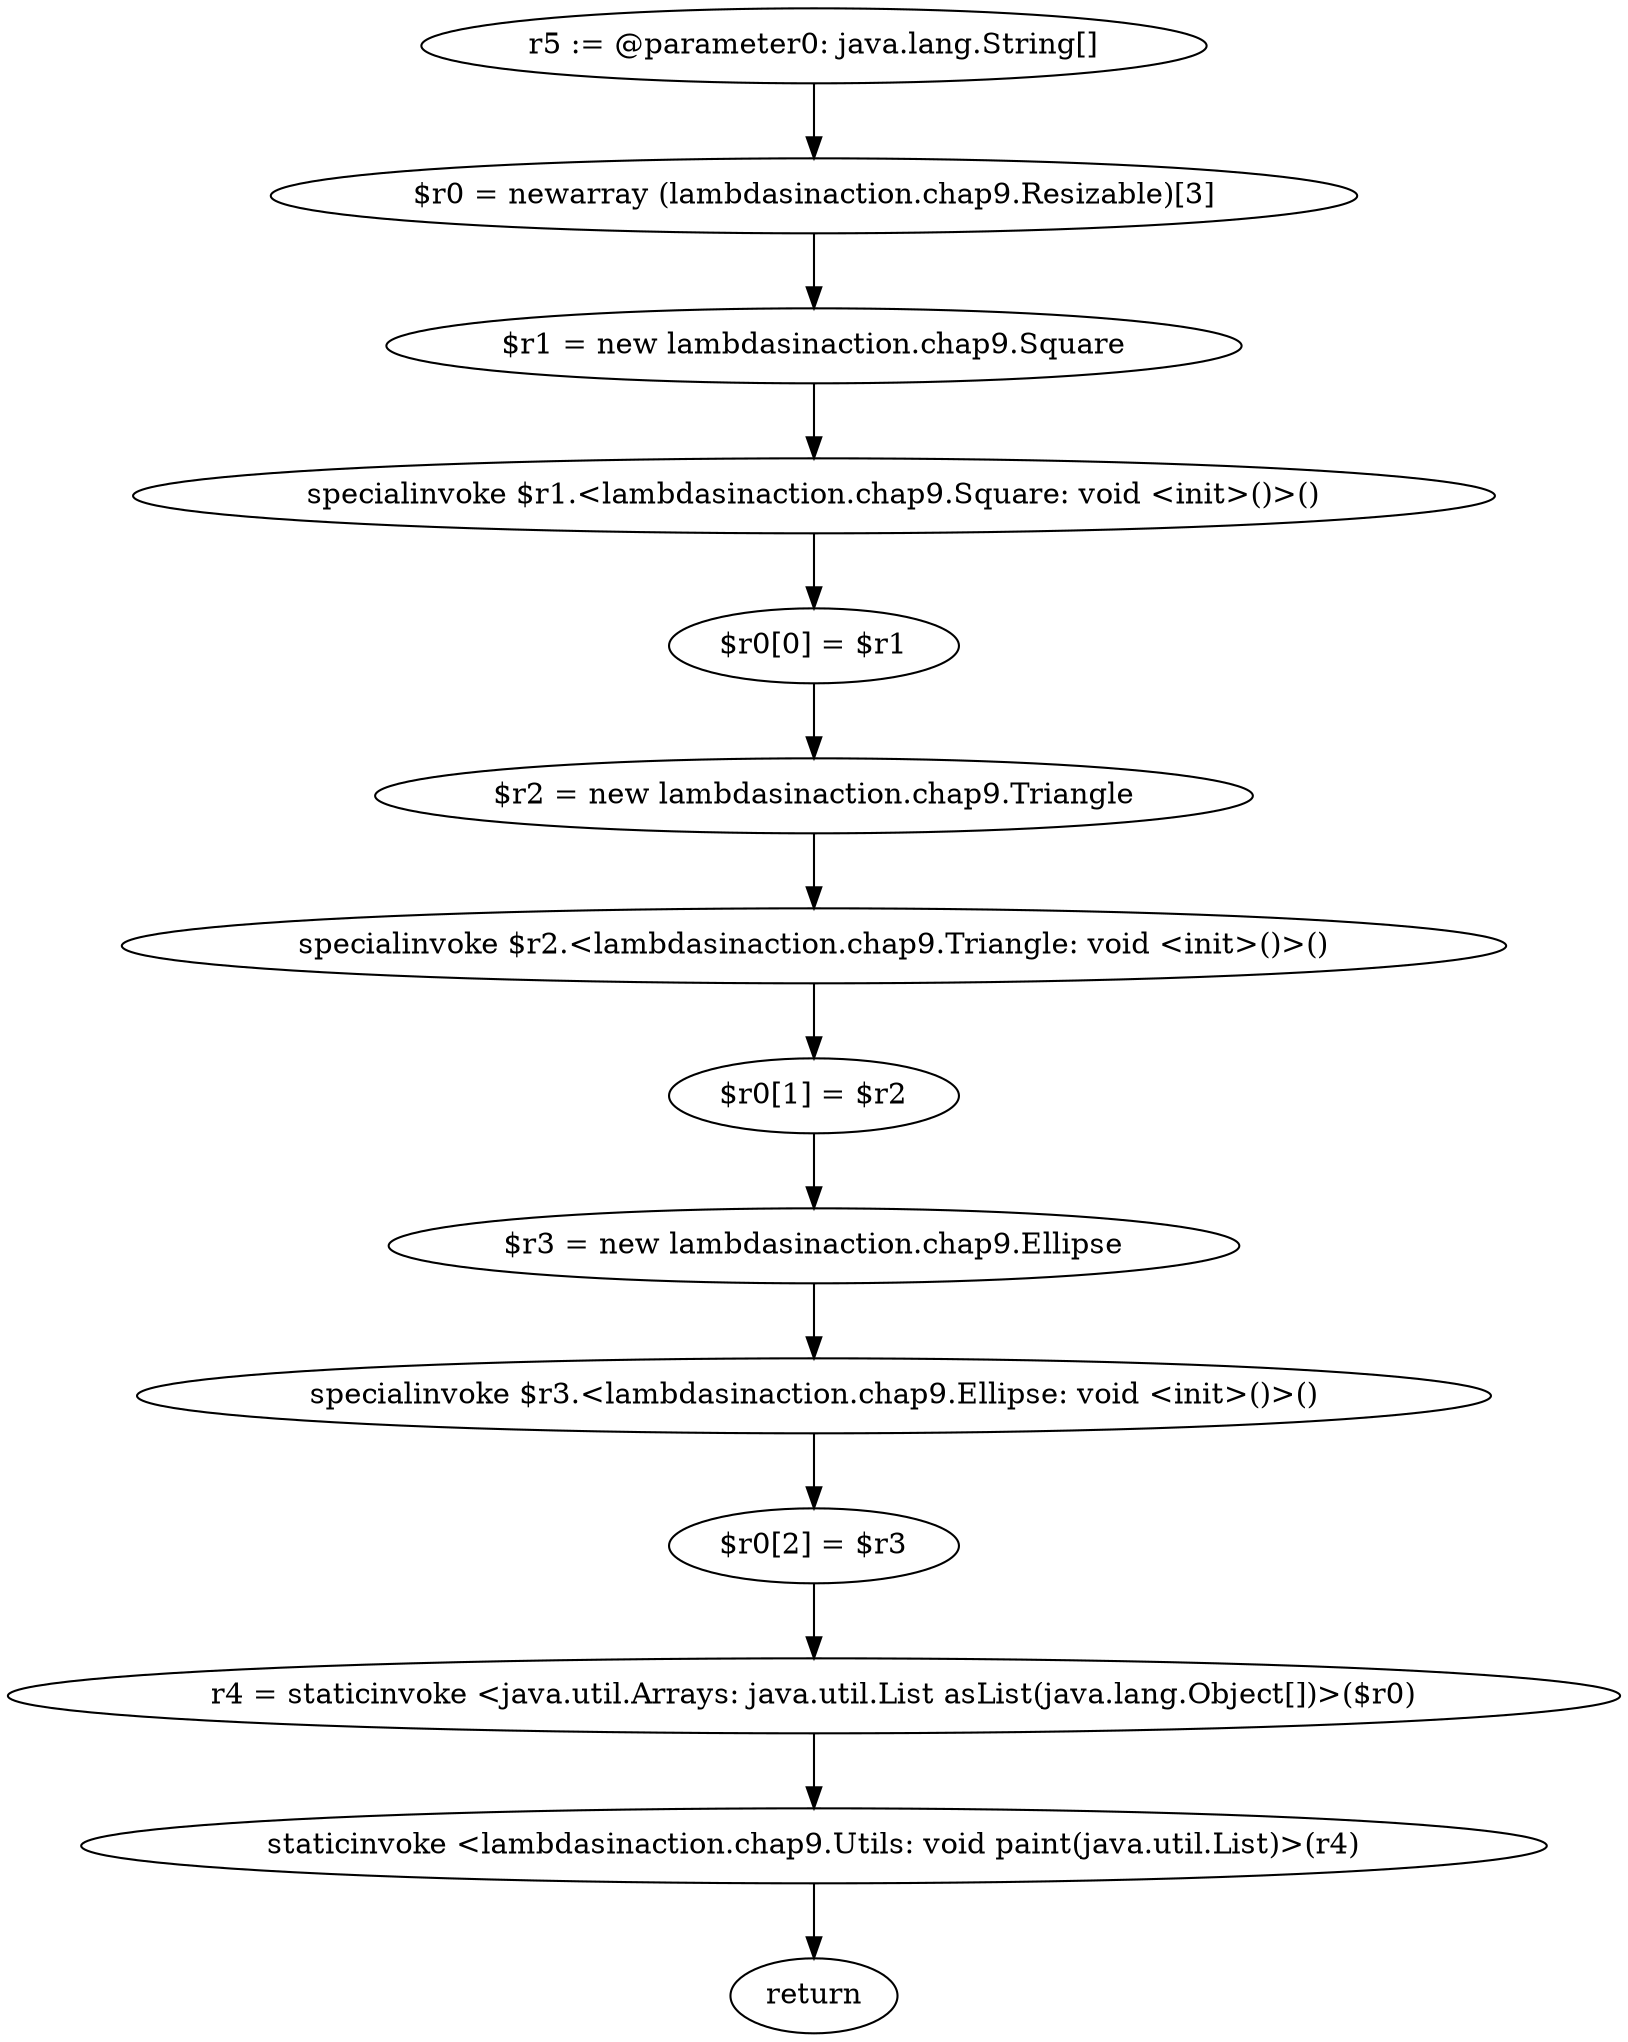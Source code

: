 digraph "unitGraph" {
    "r5 := @parameter0: java.lang.String[]"
    "$r0 = newarray (lambdasinaction.chap9.Resizable)[3]"
    "$r1 = new lambdasinaction.chap9.Square"
    "specialinvoke $r1.<lambdasinaction.chap9.Square: void <init>()>()"
    "$r0[0] = $r1"
    "$r2 = new lambdasinaction.chap9.Triangle"
    "specialinvoke $r2.<lambdasinaction.chap9.Triangle: void <init>()>()"
    "$r0[1] = $r2"
    "$r3 = new lambdasinaction.chap9.Ellipse"
    "specialinvoke $r3.<lambdasinaction.chap9.Ellipse: void <init>()>()"
    "$r0[2] = $r3"
    "r4 = staticinvoke <java.util.Arrays: java.util.List asList(java.lang.Object[])>($r0)"
    "staticinvoke <lambdasinaction.chap9.Utils: void paint(java.util.List)>(r4)"
    "return"
    "r5 := @parameter0: java.lang.String[]"->"$r0 = newarray (lambdasinaction.chap9.Resizable)[3]";
    "$r0 = newarray (lambdasinaction.chap9.Resizable)[3]"->"$r1 = new lambdasinaction.chap9.Square";
    "$r1 = new lambdasinaction.chap9.Square"->"specialinvoke $r1.<lambdasinaction.chap9.Square: void <init>()>()";
    "specialinvoke $r1.<lambdasinaction.chap9.Square: void <init>()>()"->"$r0[0] = $r1";
    "$r0[0] = $r1"->"$r2 = new lambdasinaction.chap9.Triangle";
    "$r2 = new lambdasinaction.chap9.Triangle"->"specialinvoke $r2.<lambdasinaction.chap9.Triangle: void <init>()>()";
    "specialinvoke $r2.<lambdasinaction.chap9.Triangle: void <init>()>()"->"$r0[1] = $r2";
    "$r0[1] = $r2"->"$r3 = new lambdasinaction.chap9.Ellipse";
    "$r3 = new lambdasinaction.chap9.Ellipse"->"specialinvoke $r3.<lambdasinaction.chap9.Ellipse: void <init>()>()";
    "specialinvoke $r3.<lambdasinaction.chap9.Ellipse: void <init>()>()"->"$r0[2] = $r3";
    "$r0[2] = $r3"->"r4 = staticinvoke <java.util.Arrays: java.util.List asList(java.lang.Object[])>($r0)";
    "r4 = staticinvoke <java.util.Arrays: java.util.List asList(java.lang.Object[])>($r0)"->"staticinvoke <lambdasinaction.chap9.Utils: void paint(java.util.List)>(r4)";
    "staticinvoke <lambdasinaction.chap9.Utils: void paint(java.util.List)>(r4)"->"return";
}
